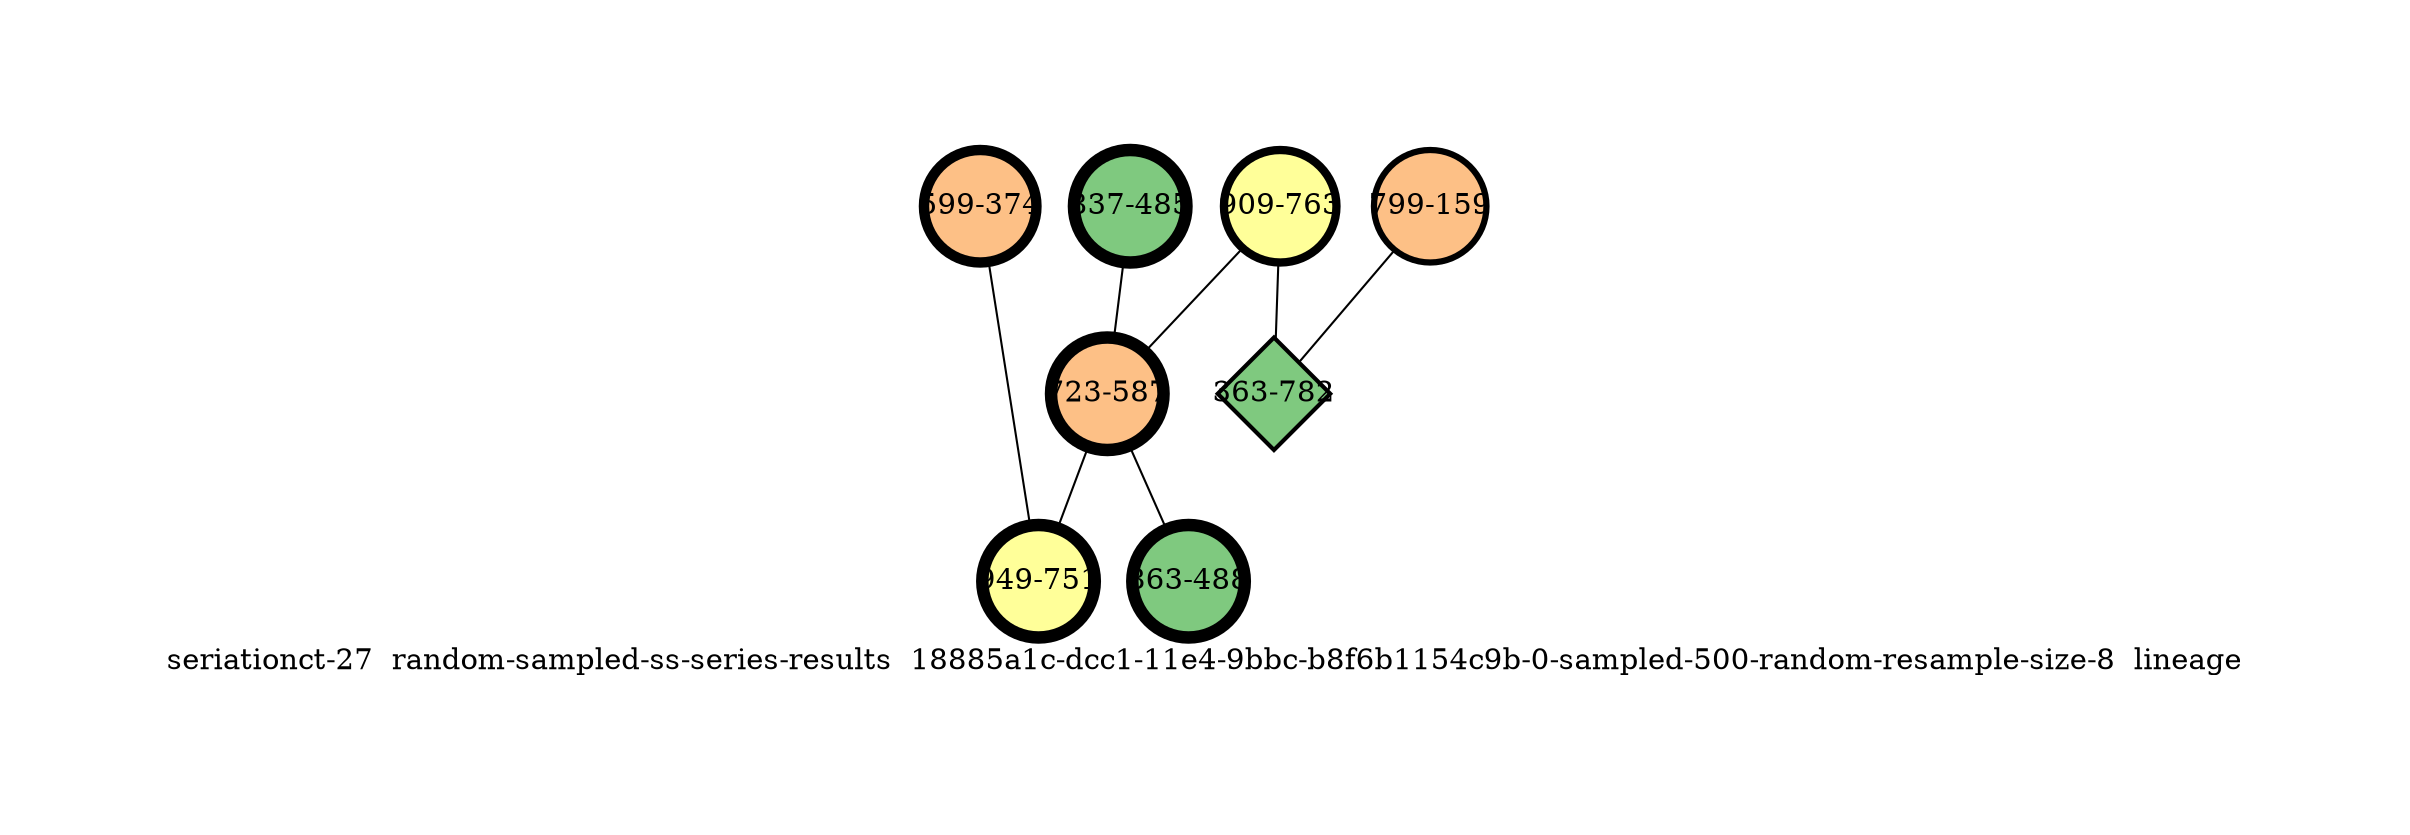 strict graph "seriationct-27  random-sampled-ss-series-results  18885a1c-dcc1-11e4-9bbc-b8f6b1154c9b-0-sampled-500-random-resample-size-8  lineage" {
labelloc=b;
ratio=auto;
pad="1.0";
label="seriationct-27  random-sampled-ss-series-results  18885a1c-dcc1-11e4-9bbc-b8f6b1154c9b-0-sampled-500-random-resample-size-8  lineage";
node [width="0.75", style=filled, fixedsize=true, height="0.75", shape=circle, label=""];
0 [xCoordinate="485.0", appears_in_slice=6, yCoordinate="837.0", colorscheme=accent6, lineage_id=0, short_label="837-485", label="837-485", shape=circle, cluster_id=0, fillcolor=1, size="500.0", id=0, penwidth="6.0"];
1 [xCoordinate="763.0", appears_in_slice=4, yCoordinate="909.0", colorscheme=accent6, lineage_id=0, short_label="909-763", label="909-763", shape=circle, cluster_id=3, fillcolor=4, size="500.0", id=1, penwidth="4.0"];
2 [xCoordinate="374.0", appears_in_slice=5, yCoordinate="599.0", colorscheme=accent6, lineage_id=0, short_label="599-374", label="599-374", shape=circle, cluster_id=2, fillcolor=3, size="500.0", id=2, penwidth="5.0"];
3 [xCoordinate="587.0", appears_in_slice=6, yCoordinate="723.0", colorscheme=accent6, lineage_id=0, short_label="723-587", label="723-587", shape=circle, cluster_id=2, fillcolor=3, size="500.0", id=3, penwidth="6.0"];
4 [xCoordinate="488.0", appears_in_slice=6, yCoordinate="863.0", colorscheme=accent6, lineage_id=0, short_label="863-488", label="863-488", shape=circle, cluster_id=0, fillcolor=1, size="500.0", id=4, penwidth="6.0"];
5 [xCoordinate="159.0", appears_in_slice=3, yCoordinate="799.0", colorscheme=accent6, lineage_id=0, short_label="799-159", label="799-159", shape=circle, cluster_id=2, fillcolor=3, size="500.0", id=5, penwidth="3.0"];
6 [xCoordinate="751.0", appears_in_slice=6, yCoordinate="949.0", colorscheme=accent6, lineage_id=0, short_label="949-751", label="949-751", shape=circle, cluster_id=3, fillcolor=4, size="500.0", id=6, penwidth="6.0"];
7 [xCoordinate="782.0", appears_in_slice=2, yCoordinate="363.0", colorscheme=accent6, lineage_id=2, short_label="363-782", label="363-782", shape=diamond, cluster_id=0, fillcolor=1, size="500.0", id=7, penwidth="2.0"];
0 -- 3  [inverseweight="1.40081854131", weight="0.713868335199"];
1 -- 3  [inverseweight="1.79874735681", weight="0.555942443064"];
1 -- 7  [inverseweight="2.19547565896", weight="0.45548216211"];
2 -- 6  [inverseweight="2.85569788991", weight="0.350177098052"];
3 -- 4  [inverseweight="15.7485197087", weight="0.0634980314656"];
3 -- 6  [inverseweight="1.81764111282", weight="0.550163612028"];
5 -- 7  [inverseweight="1.90418512333", weight="0.525159023535"];
}
